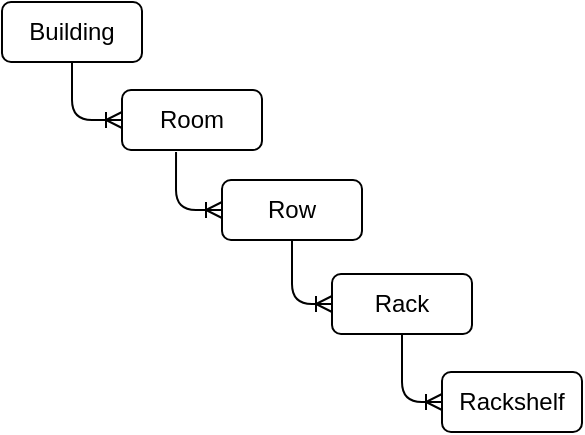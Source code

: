 <mxfile version="13.6.3" type="github">
  <diagram id="R2lEEEUBdFMjLlhIrx00" name="Page-1">
    <mxGraphModel dx="868" dy="482" grid="1" gridSize="10" guides="1" tooltips="1" connect="1" arrows="1" fold="1" page="1" pageScale="1" pageWidth="850" pageHeight="1100" math="0" shadow="0" extFonts="Permanent Marker^https://fonts.googleapis.com/css?family=Permanent+Marker">
      <root>
        <mxCell id="0" />
        <mxCell id="1" parent="0" />
        <mxCell id="aUK7VGP08PDLoWHzHucG-1" value="Building" style="rounded=1;whiteSpace=wrap;html=1;" vertex="1" parent="1">
          <mxGeometry x="110" y="20" width="70" height="30" as="geometry" />
        </mxCell>
        <mxCell id="aUK7VGP08PDLoWHzHucG-2" value="Room" style="rounded=1;whiteSpace=wrap;html=1;" vertex="1" parent="1">
          <mxGeometry x="170" y="64" width="70" height="30" as="geometry" />
        </mxCell>
        <mxCell id="aUK7VGP08PDLoWHzHucG-3" value="" style="edgeStyle=orthogonalEdgeStyle;fontSize=12;html=1;endArrow=ERoneToMany;exitX=0.5;exitY=1;exitDx=0;exitDy=0;entryX=0;entryY=0.5;entryDx=0;entryDy=0;" edge="1" parent="1" source="aUK7VGP08PDLoWHzHucG-1" target="aUK7VGP08PDLoWHzHucG-2">
          <mxGeometry width="100" height="100" relative="1" as="geometry">
            <mxPoint x="370" y="300" as="sourcePoint" />
            <mxPoint x="470" y="200" as="targetPoint" />
          </mxGeometry>
        </mxCell>
        <mxCell id="aUK7VGP08PDLoWHzHucG-4" value="Row" style="rounded=1;whiteSpace=wrap;html=1;" vertex="1" parent="1">
          <mxGeometry x="220" y="109" width="70" height="30" as="geometry" />
        </mxCell>
        <mxCell id="aUK7VGP08PDLoWHzHucG-5" value="" style="edgeStyle=orthogonalEdgeStyle;fontSize=12;html=1;endArrow=ERoneToMany;exitX=0.386;exitY=1.033;exitDx=0;exitDy=0;entryX=0;entryY=0.5;entryDx=0;entryDy=0;exitPerimeter=0;" edge="1" parent="1" source="aUK7VGP08PDLoWHzHucG-2" target="aUK7VGP08PDLoWHzHucG-4">
          <mxGeometry width="100" height="100" relative="1" as="geometry">
            <mxPoint x="145" y="120" as="sourcePoint" />
            <mxPoint x="170" y="149" as="targetPoint" />
          </mxGeometry>
        </mxCell>
        <mxCell id="aUK7VGP08PDLoWHzHucG-6" value="Rack" style="rounded=1;whiteSpace=wrap;html=1;" vertex="1" parent="1">
          <mxGeometry x="275" y="156" width="70" height="30" as="geometry" />
        </mxCell>
        <mxCell id="aUK7VGP08PDLoWHzHucG-8" value="" style="edgeStyle=orthogonalEdgeStyle;fontSize=12;html=1;endArrow=ERoneToMany;entryX=0;entryY=0.5;entryDx=0;entryDy=0;" edge="1" parent="1" source="aUK7VGP08PDLoWHzHucG-4" target="aUK7VGP08PDLoWHzHucG-6">
          <mxGeometry width="100" height="100" relative="1" as="geometry">
            <mxPoint x="260" y="140" as="sourcePoint" />
            <mxPoint x="230" y="134" as="targetPoint" />
          </mxGeometry>
        </mxCell>
        <mxCell id="aUK7VGP08PDLoWHzHucG-9" value="Rackshelf" style="rounded=1;whiteSpace=wrap;html=1;" vertex="1" parent="1">
          <mxGeometry x="330" y="205" width="70" height="30" as="geometry" />
        </mxCell>
        <mxCell id="aUK7VGP08PDLoWHzHucG-10" value="" style="edgeStyle=orthogonalEdgeStyle;fontSize=12;html=1;endArrow=ERoneToMany;entryX=0;entryY=0.5;entryDx=0;entryDy=0;exitX=0.5;exitY=1;exitDx=0;exitDy=0;" edge="1" parent="1" source="aUK7VGP08PDLoWHzHucG-6" target="aUK7VGP08PDLoWHzHucG-9">
          <mxGeometry width="100" height="100" relative="1" as="geometry">
            <mxPoint x="265" y="149" as="sourcePoint" />
            <mxPoint x="285" y="181" as="targetPoint" />
          </mxGeometry>
        </mxCell>
      </root>
    </mxGraphModel>
  </diagram>
</mxfile>
